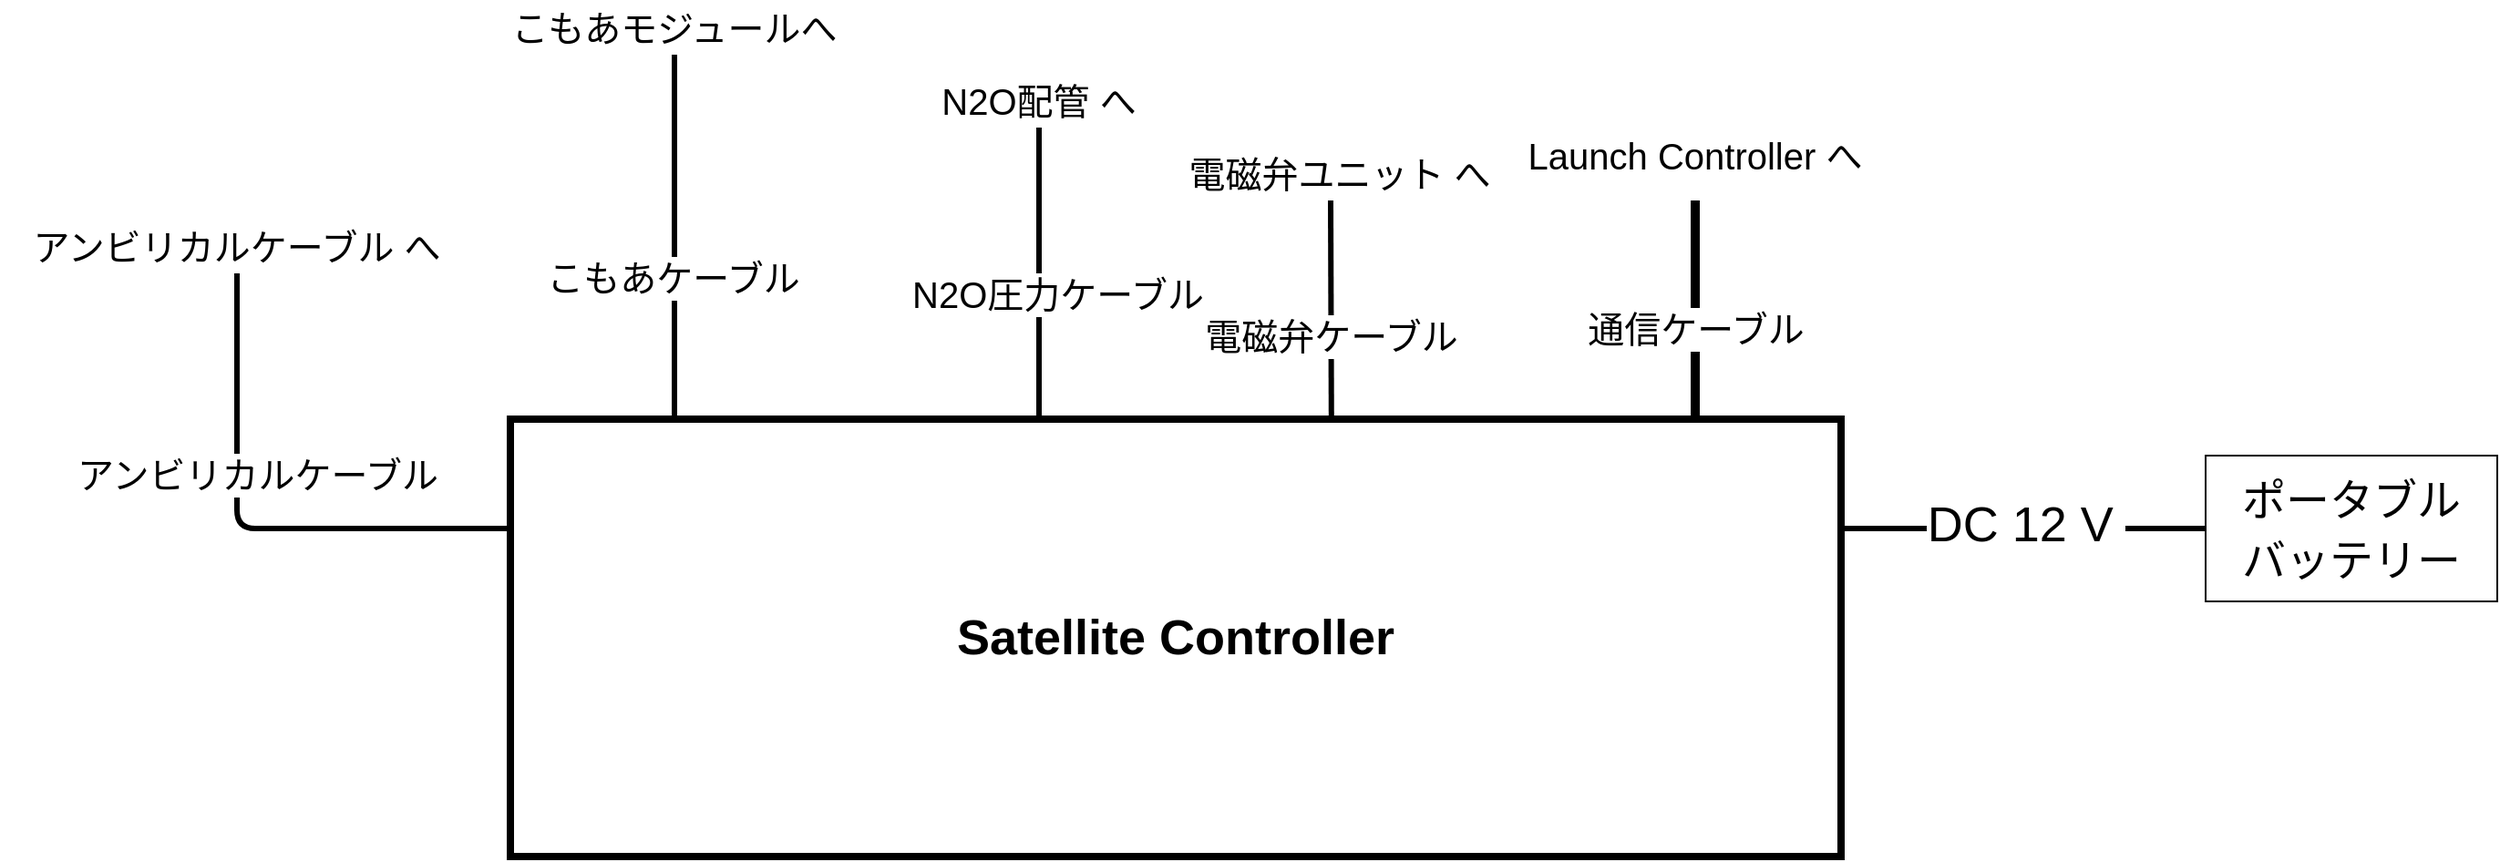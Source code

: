 <mxfile>
    <diagram id="uk2nqCsHiikk7rKs0O6C" name="ページ1">
        <mxGraphModel dx="2427" dy="808" grid="1" gridSize="10" guides="1" tooltips="1" connect="1" arrows="1" fold="1" page="1" pageScale="1" pageWidth="1169" pageHeight="827" math="0" shadow="0">
            <root>
                <mxCell id="0"/>
                <mxCell id="1" parent="0"/>
                <mxCell id="2" value="&lt;font style=&quot;font-size: 27px;&quot;&gt;&lt;b&gt;Satellite Controller&lt;/b&gt;&lt;/font&gt;" style="rounded=0;whiteSpace=wrap;html=1;strokeWidth=4;" parent="1" vertex="1">
                    <mxGeometry x="30" y="320" width="730" height="240" as="geometry"/>
                </mxCell>
                <mxCell id="3" value="" style="endArrow=none;html=1;strokeWidth=5;fontSize=16;exitX=0.75;exitY=0;exitDx=0;exitDy=0;" parent="1" edge="1">
                    <mxGeometry width="50" height="50" relative="1" as="geometry">
                        <mxPoint x="680" y="320" as="sourcePoint"/>
                        <mxPoint x="680" y="200" as="targetPoint"/>
                    </mxGeometry>
                </mxCell>
                <mxCell id="4" value="&lt;span style=&quot;font-size: 20px;&quot;&gt;通信ケーブル&lt;/span&gt;" style="edgeLabel;html=1;align=center;verticalAlign=middle;resizable=0;points=[];fontSize=16;" parent="3" vertex="1" connectable="0">
                    <mxGeometry x="0.147" y="2" relative="1" as="geometry">
                        <mxPoint x="2" y="19" as="offset"/>
                    </mxGeometry>
                </mxCell>
                <mxCell id="5" value="&lt;font style=&quot;font-size: 20px;&quot;&gt;Launch Controller へ&lt;/font&gt;" style="text;html=1;strokeColor=none;fillColor=none;align=center;verticalAlign=middle;whiteSpace=wrap;rounded=0;strokeWidth=4;fontSize=16;" parent="1" vertex="1">
                    <mxGeometry x="570" y="160" width="220" height="30" as="geometry"/>
                </mxCell>
                <mxCell id="6" value="" style="endArrow=none;html=1;strokeWidth=3;fontSize=27;exitX=1;exitY=0.25;exitDx=0;exitDy=0;entryX=0;entryY=0.5;entryDx=0;entryDy=0;" parent="1" target="8" edge="1">
                    <mxGeometry width="50" height="50" relative="1" as="geometry">
                        <mxPoint x="760" y="380" as="sourcePoint"/>
                        <mxPoint x="960" y="370" as="targetPoint"/>
                    </mxGeometry>
                </mxCell>
                <mxCell id="7" value="DC 12 V&lt;sub&gt;&amp;nbsp;&lt;/sub&gt;" style="edgeLabel;html=1;align=center;verticalAlign=middle;resizable=0;points=[];fontSize=27;" parent="6" vertex="1" connectable="0">
                    <mxGeometry x="0.323" y="-3" relative="1" as="geometry">
                        <mxPoint x="-32" y="-3" as="offset"/>
                    </mxGeometry>
                </mxCell>
                <mxCell id="8" value="&lt;font style=&quot;font-size: 24px;&quot;&gt;ポータブル&lt;br&gt;バッテリー&lt;/font&gt;" style="rounded=0;whiteSpace=wrap;html=1;fontSize=27;" parent="1" vertex="1">
                    <mxGeometry x="960" y="340" width="160" height="80" as="geometry"/>
                </mxCell>
                <mxCell id="9" value="" style="endArrow=none;html=1;strokeWidth=3;exitX=0.617;exitY=0.002;exitDx=0;exitDy=0;exitPerimeter=0;" parent="1" source="2" edge="1">
                    <mxGeometry width="50" height="50" relative="1" as="geometry">
                        <mxPoint x="510" y="300" as="sourcePoint"/>
                        <mxPoint x="480" y="200" as="targetPoint"/>
                    </mxGeometry>
                </mxCell>
                <mxCell id="12" value="&lt;font style=&quot;font-size: 20px;&quot;&gt;電磁弁ケーブル&lt;/font&gt;" style="edgeLabel;html=1;align=center;verticalAlign=middle;resizable=0;points=[];" parent="9" vertex="1" connectable="0">
                    <mxGeometry x="-0.217" y="1" relative="1" as="geometry">
                        <mxPoint as="offset"/>
                    </mxGeometry>
                </mxCell>
                <mxCell id="11" value="&lt;span style=&quot;font-size: 20px;&quot;&gt;電磁弁ユニット へ&lt;/span&gt;" style="text;html=1;strokeColor=none;fillColor=none;align=center;verticalAlign=middle;whiteSpace=wrap;rounded=0;strokeWidth=4;fontSize=16;" parent="1" vertex="1">
                    <mxGeometry x="400" y="170" width="170" height="30" as="geometry"/>
                </mxCell>
                <mxCell id="13" value="" style="endArrow=none;html=1;strokeWidth=3;exitX=0.5;exitY=0;exitDx=0;exitDy=0;" parent="1" edge="1">
                    <mxGeometry width="50" height="50" relative="1" as="geometry">
                        <mxPoint x="320" y="320.0" as="sourcePoint"/>
                        <mxPoint x="320" y="160.0" as="targetPoint"/>
                    </mxGeometry>
                </mxCell>
                <mxCell id="14" value="&lt;font style=&quot;font-size: 20px;&quot;&gt;N2O圧力ケーブル&lt;/font&gt;" style="edgeLabel;html=1;align=center;verticalAlign=middle;resizable=0;points=[];" parent="13" vertex="1" connectable="0">
                    <mxGeometry x="-0.217" y="1" relative="1" as="geometry">
                        <mxPoint x="11" y="-7" as="offset"/>
                    </mxGeometry>
                </mxCell>
                <mxCell id="15" value="&lt;span style=&quot;font-size: 20px;&quot;&gt;N2O配管 へ&lt;/span&gt;" style="text;html=1;strokeColor=none;fillColor=none;align=center;verticalAlign=middle;whiteSpace=wrap;rounded=0;strokeWidth=4;fontSize=16;" parent="1" vertex="1">
                    <mxGeometry x="260" y="130" width="120" height="30" as="geometry"/>
                </mxCell>
                <mxCell id="16" value="" style="endArrow=none;html=1;strokeWidth=3;exitX=0.5;exitY=0;exitDx=0;exitDy=0;entryX=0.5;entryY=1;entryDx=0;entryDy=0;" parent="1" target="18" edge="1">
                    <mxGeometry width="50" height="50" relative="1" as="geometry">
                        <mxPoint x="120" y="320.0" as="sourcePoint"/>
                        <mxPoint x="120" y="160.0" as="targetPoint"/>
                    </mxGeometry>
                </mxCell>
                <mxCell id="17" value="&lt;span style=&quot;font-size: 20px;&quot;&gt;こもあケーブル&lt;/span&gt;" style="edgeLabel;html=1;align=center;verticalAlign=middle;resizable=0;points=[];" parent="16" vertex="1" connectable="0">
                    <mxGeometry x="-0.217" y="1" relative="1" as="geometry">
                        <mxPoint as="offset"/>
                    </mxGeometry>
                </mxCell>
                <mxCell id="18" value="&lt;span style=&quot;font-size: 20px;&quot;&gt;こもあモジュールへ&lt;/span&gt;" style="text;html=1;strokeColor=none;fillColor=none;align=center;verticalAlign=middle;whiteSpace=wrap;rounded=0;strokeWidth=4;fontSize=16;" parent="1" vertex="1">
                    <mxGeometry x="10" y="90" width="220" height="30" as="geometry"/>
                </mxCell>
                <mxCell id="20" value="" style="endArrow=none;html=1;strokeWidth=3;exitX=0;exitY=0.25;exitDx=0;exitDy=0;" parent="1" source="2" edge="1">
                    <mxGeometry width="50" height="50" relative="1" as="geometry">
                        <mxPoint x="-70" y="430.0" as="sourcePoint"/>
                        <mxPoint x="-120" y="240" as="targetPoint"/>
                        <Array as="points">
                            <mxPoint x="-120" y="380"/>
                        </Array>
                    </mxGeometry>
                </mxCell>
                <mxCell id="21" value="&lt;span style=&quot;font-size: 20px;&quot;&gt;アンビリカルケーブル&lt;/span&gt;" style="edgeLabel;html=1;align=center;verticalAlign=middle;resizable=0;points=[];" parent="20" vertex="1" connectable="0">
                    <mxGeometry x="-0.217" y="1" relative="1" as="geometry">
                        <mxPoint x="-26" y="-31" as="offset"/>
                    </mxGeometry>
                </mxCell>
                <mxCell id="22" value="&lt;span style=&quot;font-size: 20px;&quot;&gt;アンビリカルケーブル へ&lt;/span&gt;" style="text;html=1;strokeColor=none;fillColor=none;align=center;verticalAlign=middle;whiteSpace=wrap;rounded=0;strokeWidth=4;fontSize=16;" parent="1" vertex="1">
                    <mxGeometry x="-250" y="210" width="260" height="30" as="geometry"/>
                </mxCell>
            </root>
        </mxGraphModel>
    </diagram>
</mxfile>